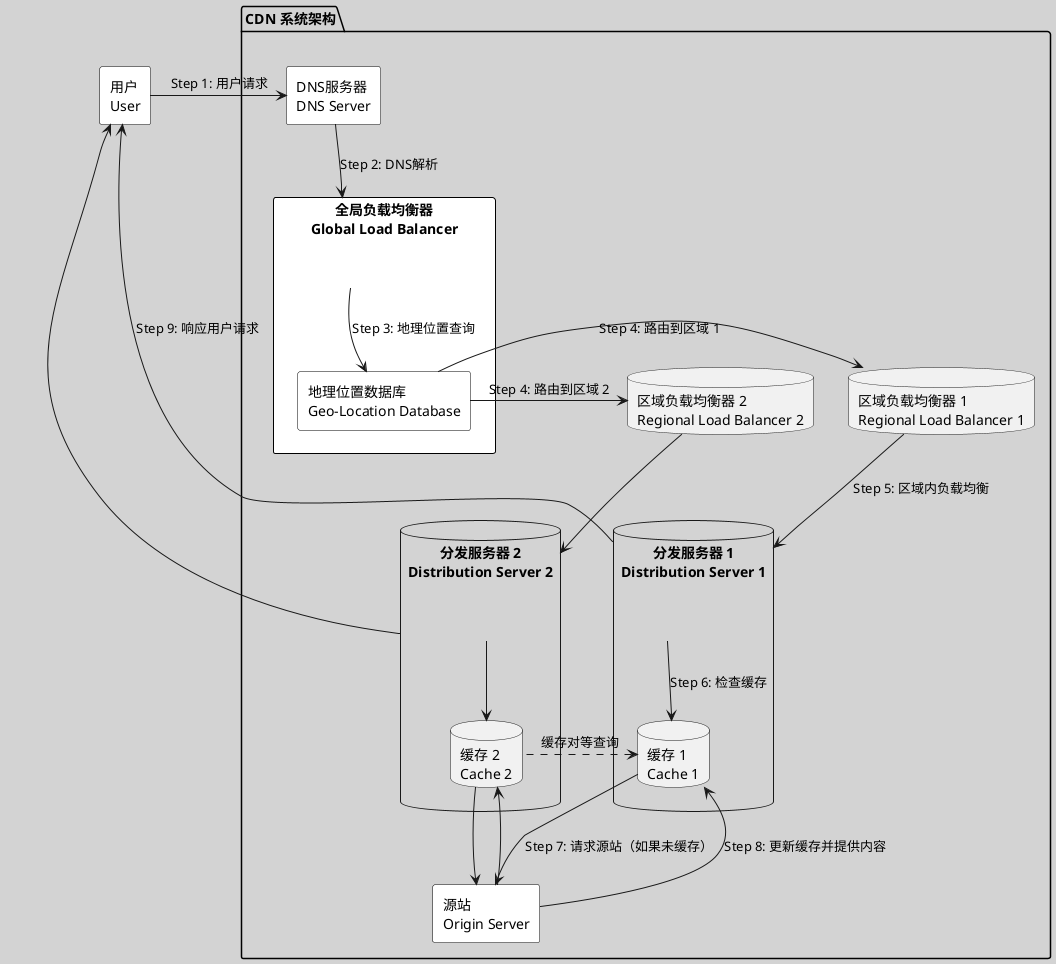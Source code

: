 @startuml
skinparam backgroundColor #D3D3D3
skinparam rectangle {
  BackgroundColor White
  BorderColor Black
  Shadowing false
}

package "CDN 系统架构" {
    RECTANGLE "源站\nOrigin Server" as Origin
    
    RECTANGLE "全局负载均衡器\nGlobal Load Balancer" as GLB {
        RECTANGLE "地理位置数据库\nGeo-Location Database" as GeoDB
    }
    
    DATABASE "区域负载均衡器 1\nRegional Load Balancer 1" as RLB1
    DATABASE "区域负载均衡器 2\nRegional Load Balancer 2" as RLB2
    
    DATABASE "分发服务器 1\nDistribution Server 1" as DS1 {
        DATABASE "缓存 1\nCache 1" as Cache1
    }
    
    DATABASE "分发服务器 2\nDistribution Server 2" as DS2 {
        DATABASE "缓存 2\nCache 2" as Cache2
    }

    RECTANGLE "DNS服务器\nDNS Server" as DNSServer

    DNSServer -down-> GLB : "Step 2: DNS解析"
    GLB -down-> GeoDB : "Step 3: 地理位置查询"
    GeoDB -left-> RLB1 : "Step 4: 路由到区域 1"
    GeoDB -right-> RLB2 : "Step 4: 路由到区域 2"
    RLB1 -down-> DS1 : "Step 5: 区域内负载均衡"
    RLB2 -down-> DS2
    DS1 -down-> Cache1 : "Step 6: 检查缓存"
    DS2 -down-> Cache2
    Cache1 -down-> Origin : "Step 7: 请求源站（如果未缓存）"
    Cache2 -down-> Origin
    Origin -up-> Cache1 : "Step 8: 更新缓存并提供内容"
    Origin -up-> Cache2
    Cache1 -[hidden]right-> Cache2
    Cache2 -[dashed]left-> Cache1 : "缓存对等查询"
}

RECTANGLE "用户\nUser" as User
User -right-> DNSServer : "Step 1: 用户请求"
DS1 -up-> User : "Step 9: 响应用户请求"
DS2 -up-> User

@enduml
